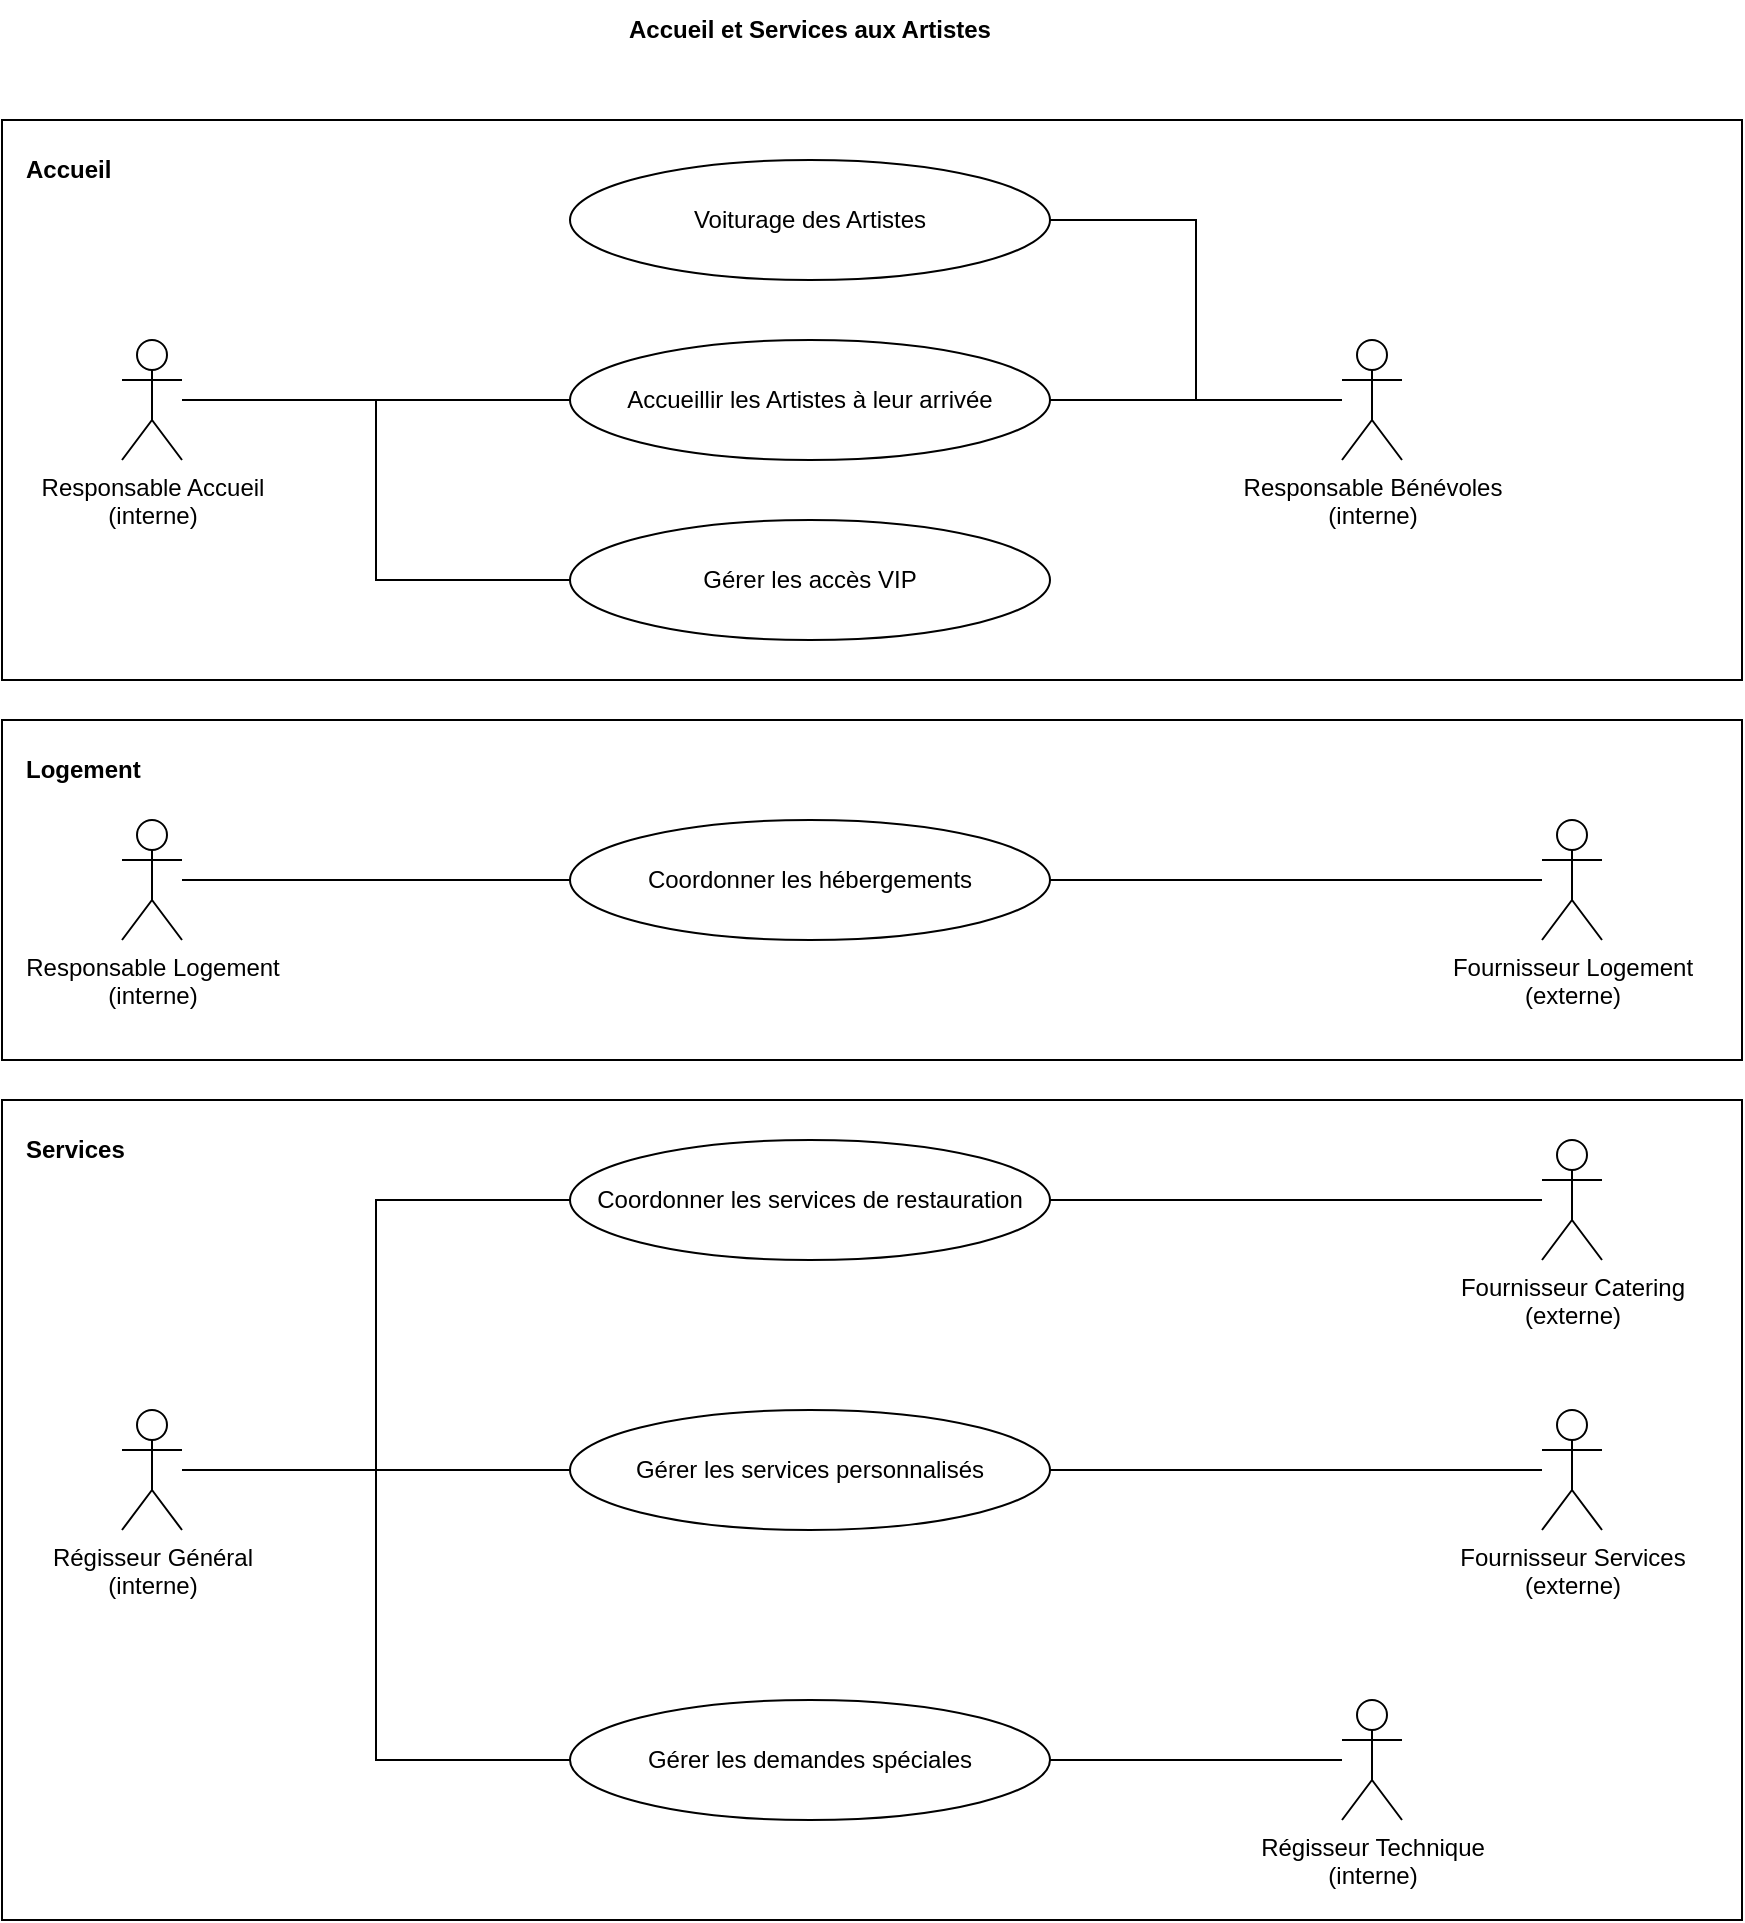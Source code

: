 <mxfile version="24.2.5" type="device">
  <diagram name="Page-1" id="ALbdjOQx2jlAKU2qG_5I">
    <mxGraphModel dx="1434" dy="2023" grid="1" gridSize="10" guides="1" tooltips="1" connect="1" arrows="1" fold="1" page="1" pageScale="1" pageWidth="827" pageHeight="1169" math="0" shadow="0">
      <root>
        <mxCell id="0" />
        <mxCell id="1" parent="0" />
        <mxCell id="M4bq6foVdT7VnZldmVRY-4" value="" style="rounded=0;whiteSpace=wrap;html=1;" vertex="1" parent="1">
          <mxGeometry x="10" y="530" width="870" height="410" as="geometry" />
        </mxCell>
        <mxCell id="M4bq6foVdT7VnZldmVRY-3" value="" style="rounded=0;whiteSpace=wrap;html=1;" vertex="1" parent="1">
          <mxGeometry x="10" y="340" width="870" height="170" as="geometry" />
        </mxCell>
        <mxCell id="M4bq6foVdT7VnZldmVRY-2" value="" style="rounded=0;whiteSpace=wrap;html=1;" vertex="1" parent="1">
          <mxGeometry x="10" y="40" width="870" height="280" as="geometry" />
        </mxCell>
        <mxCell id="rqxmgkJwbArpG70DA_Nf-16" style="edgeStyle=orthogonalEdgeStyle;rounded=0;orthogonalLoop=1;jettySize=auto;html=1;entryX=0;entryY=0.5;entryDx=0;entryDy=0;endArrow=none;endFill=0;" parent="1" source="rqxmgkJwbArpG70DA_Nf-1" target="M4bq6foVdT7VnZldmVRY-8" edge="1">
          <mxGeometry relative="1" as="geometry" />
        </mxCell>
        <mxCell id="rqxmgkJwbArpG70DA_Nf-21" style="edgeStyle=orthogonalEdgeStyle;rounded=0;orthogonalLoop=1;jettySize=auto;html=1;entryX=0;entryY=0.5;entryDx=0;entryDy=0;endArrow=none;endFill=0;" parent="1" source="rqxmgkJwbArpG70DA_Nf-1" target="rqxmgkJwbArpG70DA_Nf-12" edge="1">
          <mxGeometry relative="1" as="geometry" />
        </mxCell>
        <mxCell id="rqxmgkJwbArpG70DA_Nf-1" value="Responsable Accueil&lt;br&gt;(interne)" style="shape=umlActor;verticalLabelPosition=bottom;verticalAlign=top;html=1;outlineConnect=0;" parent="1" vertex="1">
          <mxGeometry x="70" y="150" width="30" height="60" as="geometry" />
        </mxCell>
        <mxCell id="rqxmgkJwbArpG70DA_Nf-17" style="edgeStyle=orthogonalEdgeStyle;rounded=0;orthogonalLoop=1;jettySize=auto;html=1;entryX=0;entryY=0.5;entryDx=0;entryDy=0;endArrow=none;endFill=0;" parent="1" source="rqxmgkJwbArpG70DA_Nf-2" target="rqxmgkJwbArpG70DA_Nf-10" edge="1">
          <mxGeometry relative="1" as="geometry" />
        </mxCell>
        <mxCell id="rqxmgkJwbArpG70DA_Nf-2" value="Responsable Logement&lt;br&gt;(interne)" style="shape=umlActor;verticalLabelPosition=bottom;verticalAlign=top;html=1;outlineConnect=0;" parent="1" vertex="1">
          <mxGeometry x="70" y="390" width="30" height="60" as="geometry" />
        </mxCell>
        <mxCell id="rqxmgkJwbArpG70DA_Nf-18" style="edgeStyle=orthogonalEdgeStyle;rounded=0;orthogonalLoop=1;jettySize=auto;html=1;entryX=1;entryY=0.5;entryDx=0;entryDy=0;endArrow=none;endFill=0;" parent="1" source="rqxmgkJwbArpG70DA_Nf-4" target="rqxmgkJwbArpG70DA_Nf-10" edge="1">
          <mxGeometry relative="1" as="geometry" />
        </mxCell>
        <mxCell id="rqxmgkJwbArpG70DA_Nf-4" value="Fournisseur Logement&lt;br&gt;(externe)" style="shape=umlActor;verticalLabelPosition=bottom;verticalAlign=top;html=1;outlineConnect=0;" parent="1" vertex="1">
          <mxGeometry x="780" y="390" width="30" height="60" as="geometry" />
        </mxCell>
        <mxCell id="rqxmgkJwbArpG70DA_Nf-20" style="edgeStyle=orthogonalEdgeStyle;rounded=0;orthogonalLoop=1;jettySize=auto;html=1;entryX=1;entryY=0.5;entryDx=0;entryDy=0;endArrow=none;endFill=0;" parent="1" source="rqxmgkJwbArpG70DA_Nf-5" target="rqxmgkJwbArpG70DA_Nf-11" edge="1">
          <mxGeometry relative="1" as="geometry" />
        </mxCell>
        <mxCell id="rqxmgkJwbArpG70DA_Nf-5" value="Fournisseur Catering&lt;br&gt;(externe)" style="shape=umlActor;verticalLabelPosition=bottom;verticalAlign=top;html=1;outlineConnect=0;" parent="1" vertex="1">
          <mxGeometry x="780" y="550" width="30" height="60" as="geometry" />
        </mxCell>
        <mxCell id="rqxmgkJwbArpG70DA_Nf-22" style="edgeStyle=orthogonalEdgeStyle;rounded=0;orthogonalLoop=1;jettySize=auto;html=1;entryX=1;entryY=0.5;entryDx=0;entryDy=0;endArrow=none;endFill=0;" parent="1" source="rqxmgkJwbArpG70DA_Nf-6" target="rqxmgkJwbArpG70DA_Nf-14" edge="1">
          <mxGeometry relative="1" as="geometry" />
        </mxCell>
        <mxCell id="rqxmgkJwbArpG70DA_Nf-6" value="Régisseur Technique&lt;br&gt;(interne)" style="shape=umlActor;verticalLabelPosition=bottom;verticalAlign=top;html=1;outlineConnect=0;" parent="1" vertex="1">
          <mxGeometry x="680" y="830" width="30" height="60" as="geometry" />
        </mxCell>
        <mxCell id="rqxmgkJwbArpG70DA_Nf-19" style="edgeStyle=orthogonalEdgeStyle;rounded=0;orthogonalLoop=1;jettySize=auto;html=1;entryX=0;entryY=0.5;entryDx=0;entryDy=0;endArrow=none;endFill=0;" parent="1" source="rqxmgkJwbArpG70DA_Nf-7" target="rqxmgkJwbArpG70DA_Nf-11" edge="1">
          <mxGeometry relative="1" as="geometry" />
        </mxCell>
        <mxCell id="rqxmgkJwbArpG70DA_Nf-24" style="edgeStyle=orthogonalEdgeStyle;rounded=0;orthogonalLoop=1;jettySize=auto;html=1;entryX=0;entryY=0.5;entryDx=0;entryDy=0;endArrow=none;endFill=0;" parent="1" source="rqxmgkJwbArpG70DA_Nf-7" target="rqxmgkJwbArpG70DA_Nf-13" edge="1">
          <mxGeometry relative="1" as="geometry" />
        </mxCell>
        <mxCell id="rqxmgkJwbArpG70DA_Nf-25" style="edgeStyle=orthogonalEdgeStyle;rounded=0;orthogonalLoop=1;jettySize=auto;html=1;entryX=0;entryY=0.5;entryDx=0;entryDy=0;endArrow=none;endFill=0;" parent="1" source="rqxmgkJwbArpG70DA_Nf-7" target="rqxmgkJwbArpG70DA_Nf-14" edge="1">
          <mxGeometry relative="1" as="geometry" />
        </mxCell>
        <mxCell id="rqxmgkJwbArpG70DA_Nf-7" value="Régisseur Général&lt;br&gt;(interne)" style="shape=umlActor;verticalLabelPosition=bottom;verticalAlign=top;html=1;outlineConnect=0;" parent="1" vertex="1">
          <mxGeometry x="70" y="685" width="30" height="60" as="geometry" />
        </mxCell>
        <mxCell id="rqxmgkJwbArpG70DA_Nf-28" style="edgeStyle=orthogonalEdgeStyle;rounded=0;orthogonalLoop=1;jettySize=auto;html=1;entryX=1;entryY=0.5;entryDx=0;entryDy=0;endArrow=none;endFill=0;" parent="1" source="rqxmgkJwbArpG70DA_Nf-8" target="rqxmgkJwbArpG70DA_Nf-9" edge="1">
          <mxGeometry relative="1" as="geometry" />
        </mxCell>
        <mxCell id="M4bq6foVdT7VnZldmVRY-9" style="edgeStyle=orthogonalEdgeStyle;rounded=0;orthogonalLoop=1;jettySize=auto;html=1;entryX=1;entryY=0.5;entryDx=0;entryDy=0;endArrow=none;endFill=0;" edge="1" parent="1" source="rqxmgkJwbArpG70DA_Nf-8" target="M4bq6foVdT7VnZldmVRY-8">
          <mxGeometry relative="1" as="geometry" />
        </mxCell>
        <mxCell id="rqxmgkJwbArpG70DA_Nf-8" value="Responsable Bénévoles&lt;br&gt;(interne)" style="shape=umlActor;verticalLabelPosition=bottom;verticalAlign=top;html=1;outlineConnect=0;" parent="1" vertex="1">
          <mxGeometry x="680" y="150" width="30" height="60" as="geometry" />
        </mxCell>
        <mxCell id="rqxmgkJwbArpG70DA_Nf-9" value="Voiturage des Artistes" style="ellipse;html=1;whiteSpace=wrap;" parent="1" vertex="1">
          <mxGeometry x="294" y="60" width="240" height="60" as="geometry" />
        </mxCell>
        <mxCell id="rqxmgkJwbArpG70DA_Nf-10" value="Coordonner les hébergements" style="ellipse;html=1;whiteSpace=wrap;" parent="1" vertex="1">
          <mxGeometry x="294" y="390" width="240" height="60" as="geometry" />
        </mxCell>
        <mxCell id="rqxmgkJwbArpG70DA_Nf-11" value="Coordonner les services de restauration" style="ellipse;html=1;whiteSpace=wrap;" parent="1" vertex="1">
          <mxGeometry x="294" y="550" width="240" height="60" as="geometry" />
        </mxCell>
        <mxCell id="rqxmgkJwbArpG70DA_Nf-12" value="Gérer les accès VIP" style="ellipse;html=1;whiteSpace=wrap;" parent="1" vertex="1">
          <mxGeometry x="294" y="240" width="240" height="60" as="geometry" />
        </mxCell>
        <mxCell id="rqxmgkJwbArpG70DA_Nf-13" value="Gérer les services personnalisés" style="ellipse;html=1;whiteSpace=wrap;" parent="1" vertex="1">
          <mxGeometry x="294" y="685" width="240" height="60" as="geometry" />
        </mxCell>
        <mxCell id="rqxmgkJwbArpG70DA_Nf-14" value="Gérer les demandes spéciales" style="ellipse;html=1;whiteSpace=wrap;" parent="1" vertex="1">
          <mxGeometry x="294" y="830" width="240" height="60" as="geometry" />
        </mxCell>
        <mxCell id="rqxmgkJwbArpG70DA_Nf-23" style="edgeStyle=orthogonalEdgeStyle;rounded=0;orthogonalLoop=1;jettySize=auto;html=1;entryX=1;entryY=0.5;entryDx=0;entryDy=0;endArrow=none;endFill=0;" parent="1" source="rqxmgkJwbArpG70DA_Nf-15" target="rqxmgkJwbArpG70DA_Nf-13" edge="1">
          <mxGeometry relative="1" as="geometry" />
        </mxCell>
        <mxCell id="rqxmgkJwbArpG70DA_Nf-15" value="Fournisseur Services&lt;br&gt;(externe)" style="shape=umlActor;verticalLabelPosition=bottom;verticalAlign=top;html=1;outlineConnect=0;" parent="1" vertex="1">
          <mxGeometry x="780" y="685" width="30" height="60" as="geometry" />
        </mxCell>
        <mxCell id="M4bq6foVdT7VnZldmVRY-1" value="&lt;b&gt;Accueil et Services aux Artistes&lt;/b&gt;" style="text;html=1;align=center;verticalAlign=middle;whiteSpace=wrap;rounded=0;" vertex="1" parent="1">
          <mxGeometry x="274" y="-20" width="280" height="30" as="geometry" />
        </mxCell>
        <mxCell id="M4bq6foVdT7VnZldmVRY-5" value="&lt;b&gt;Accueil&lt;/b&gt;" style="text;html=1;align=left;verticalAlign=middle;whiteSpace=wrap;rounded=0;" vertex="1" parent="1">
          <mxGeometry x="20" y="50" width="170" height="30" as="geometry" />
        </mxCell>
        <mxCell id="M4bq6foVdT7VnZldmVRY-6" value="&lt;b&gt;Logement&lt;/b&gt;" style="text;html=1;align=left;verticalAlign=middle;whiteSpace=wrap;rounded=0;" vertex="1" parent="1">
          <mxGeometry x="20" y="350" width="170" height="30" as="geometry" />
        </mxCell>
        <mxCell id="M4bq6foVdT7VnZldmVRY-7" value="&lt;b&gt;Services&lt;/b&gt;" style="text;html=1;align=left;verticalAlign=middle;whiteSpace=wrap;rounded=0;" vertex="1" parent="1">
          <mxGeometry x="20" y="540" width="170" height="30" as="geometry" />
        </mxCell>
        <mxCell id="M4bq6foVdT7VnZldmVRY-8" value="Accueillir les Artistes à leur arrivée" style="ellipse;html=1;whiteSpace=wrap;" vertex="1" parent="1">
          <mxGeometry x="294" y="150" width="240" height="60" as="geometry" />
        </mxCell>
      </root>
    </mxGraphModel>
  </diagram>
</mxfile>
